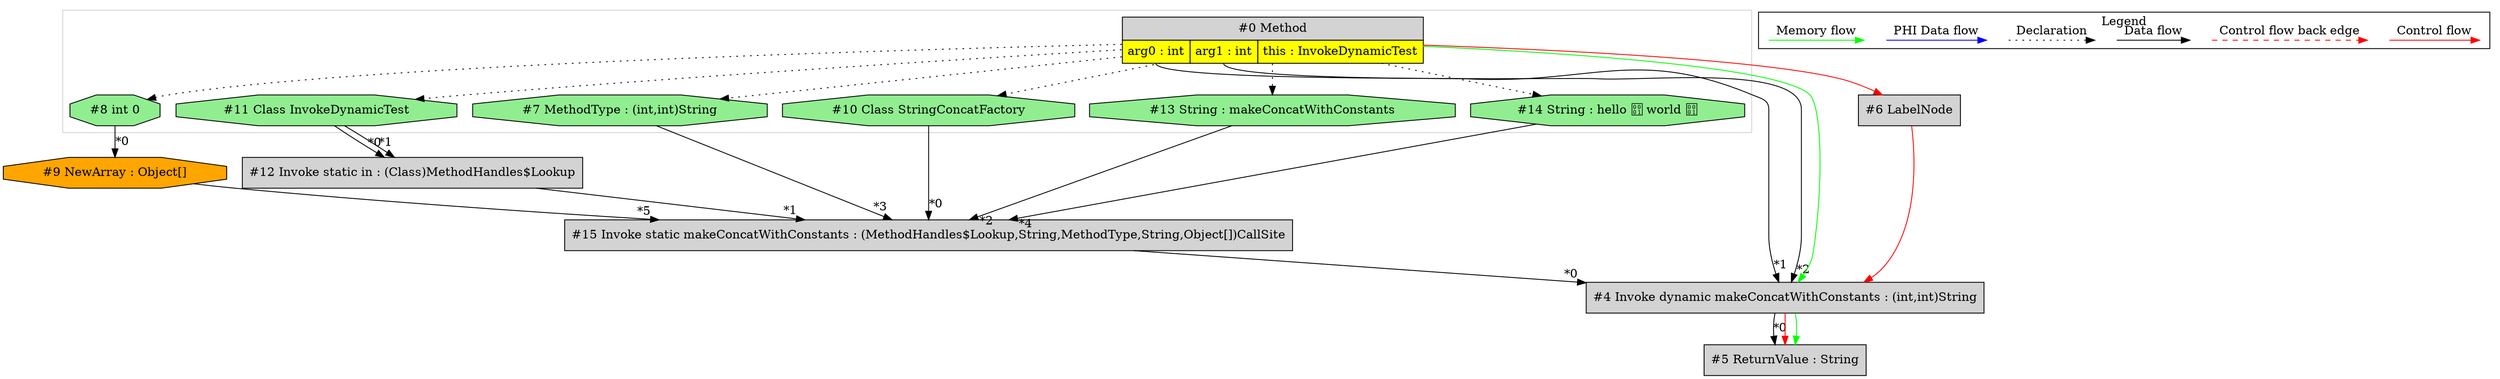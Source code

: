 digraph {
 node0[margin="0", label=<<table border="0" cellborder="1" cellspacing="0" cellpadding="5"><tr><td colspan="3">#0 Method</td></tr><tr><td port="prj1" bgcolor="yellow">arg0 : int</td><td port="prj2" bgcolor="yellow">arg1 : int</td><td port="prj3" bgcolor="yellow">this : InvokeDynamicTest</td></tr></table>>,shape=none, fillcolor=lightgrey, style=filled];
 node7[label="#7 MethodType : (int,int)String",shape=octagon, fillcolor=lightgreen, style=filled];
 node0 -> node7[style=dotted];
 node15[label="#15 Invoke static makeConcatWithConstants : (MethodHandles$Lookup,String,MethodType,String,Object[])CallSite",shape=box, fillcolor=lightgrey, style=filled];
 node10 -> node15[headlabel="*0", labeldistance=2];
 node12 -> node15[headlabel="*1", labeldistance=2];
 node13 -> node15[headlabel="*2", labeldistance=2];
 node7 -> node15[headlabel="*3", labeldistance=2];
 node14 -> node15[headlabel="*4", labeldistance=2];
 node9 -> node15[headlabel="*5", labeldistance=2];
 node9[label="#9 NewArray : Object[]",shape=octagon, fillcolor=orange, style=filled];
 node8 -> node9[headlabel="*0", labeldistance=2];
 node8[label="#8 int 0",shape=octagon, fillcolor=lightgreen, style=filled];
 node0 -> node8[style=dotted];
 node14[label="#14 String : hello  world ",shape=octagon, fillcolor=lightgreen, style=filled];
 node0 -> node14[style=dotted];
 node13[label="#13 String : makeConcatWithConstants",shape=octagon, fillcolor=lightgreen, style=filled];
 node0 -> node13[style=dotted];
 node12[label="#12 Invoke static in : (Class)MethodHandles$Lookup",shape=box, fillcolor=lightgrey, style=filled];
 node11 -> node12[headlabel="*0", labeldistance=2];
 node11 -> node12[headlabel="*1", labeldistance=2];
 node11[label="#11 Class InvokeDynamicTest",shape=octagon, fillcolor=lightgreen, style=filled];
 node0 -> node11[style=dotted];
 node10[label="#10 Class StringConcatFactory",shape=octagon, fillcolor=lightgreen, style=filled];
 node0 -> node10[style=dotted];
 node4[label="#4 Invoke dynamic makeConcatWithConstants : (int,int)String",shape=box, fillcolor=lightgrey, style=filled];
 node15 -> node4[headlabel="*0", labeldistance=2];
 node0:prj1 -> node4[headlabel="*1", labeldistance=2];
 node0:prj2 -> node4[headlabel="*2", labeldistance=2];
 node0 -> node4[labeldistance=2, color=green, constraint=false];
 node6 -> node4[labeldistance=2, color=red, fontcolor=red];
 node6[label="#6 LabelNode",shape=box, fillcolor=lightgrey, style=filled];
 node0 -> node6[labeldistance=2, color=red, fontcolor=red];
 node5[label="#5 ReturnValue : String",shape=box, fillcolor=lightgrey, style=filled];
 node4 -> node5[headlabel="*0", labeldistance=2];
 node4 -> node5[labeldistance=2, color=red, fontcolor=red];
 node4 -> node5[labeldistance=2, color=green, constraint=false];
 subgraph cluster_0 {
  color=lightgray;
  node0;
  node7;
  node8;
  node10;
  node11;
  node13;
  node14;
 }
 subgraph cluster_000 {
  label = "Legend";
  node [shape=point]
  {
   rank=same;
   c0 [style = invis];
   c1 [style = invis];
   c2 [style = invis];
   c3 [style = invis];
   d0 [style = invis];
   d1 [style = invis];
   d2 [style = invis];
   d3 [style = invis];
   d4 [style = invis];
   d5 [style = invis];
   d6 [style = invis];
   d7 [style = invis];
  }
  c0 -> c1 [label="Control flow", style=solid, color=red]
  c2 -> c3 [label="Control flow back edge", style=dashed, color=red]
  d0 -> d1 [label="Data flow"]
  d2 -> d3 [label="Declaration", style=dotted]
  d4 -> d5 [label="PHI Data flow", color=blue]
  d6 -> d7 [label="Memory flow", color=green]
 }

}
